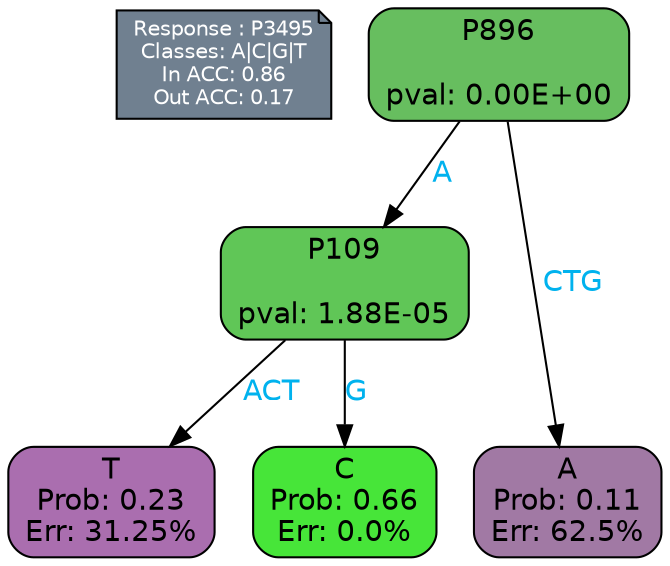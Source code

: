 digraph Tree {
node [shape=box, style="filled, rounded", color="black", fontname=helvetica] ;
graph [ranksep=equally, splines=polylines, bgcolor=transparent, dpi=600] ;
edge [fontname=helvetica] ;
LEGEND [label="Response : P3495
Classes: A|C|G|T
In ACC: 0.86
Out ACC: 0.17
",shape=note,align=left,style=filled,fillcolor="slategray",fontcolor="white",fontsize=10];1 [label="P896

pval: 0.00E+00", fillcolor="#67be5f"] ;
2 [label="P109

pval: 1.88E-05", fillcolor="#60c657"] ;
3 [label="T
Prob: 0.23
Err: 31.25%", fillcolor="#aa6eaf"] ;
4 [label="C
Prob: 0.66
Err: 0.0%", fillcolor="#47e539"] ;
5 [label="A
Prob: 0.11
Err: 62.5%", fillcolor="#a179a4"] ;
1 -> 2 [label="A",fontcolor=deepskyblue2] ;
1 -> 5 [label="CTG",fontcolor=deepskyblue2] ;
2 -> 3 [label="ACT",fontcolor=deepskyblue2] ;
2 -> 4 [label="G",fontcolor=deepskyblue2] ;
{rank = same; 3;4;5;}{rank = same; LEGEND;1;}}